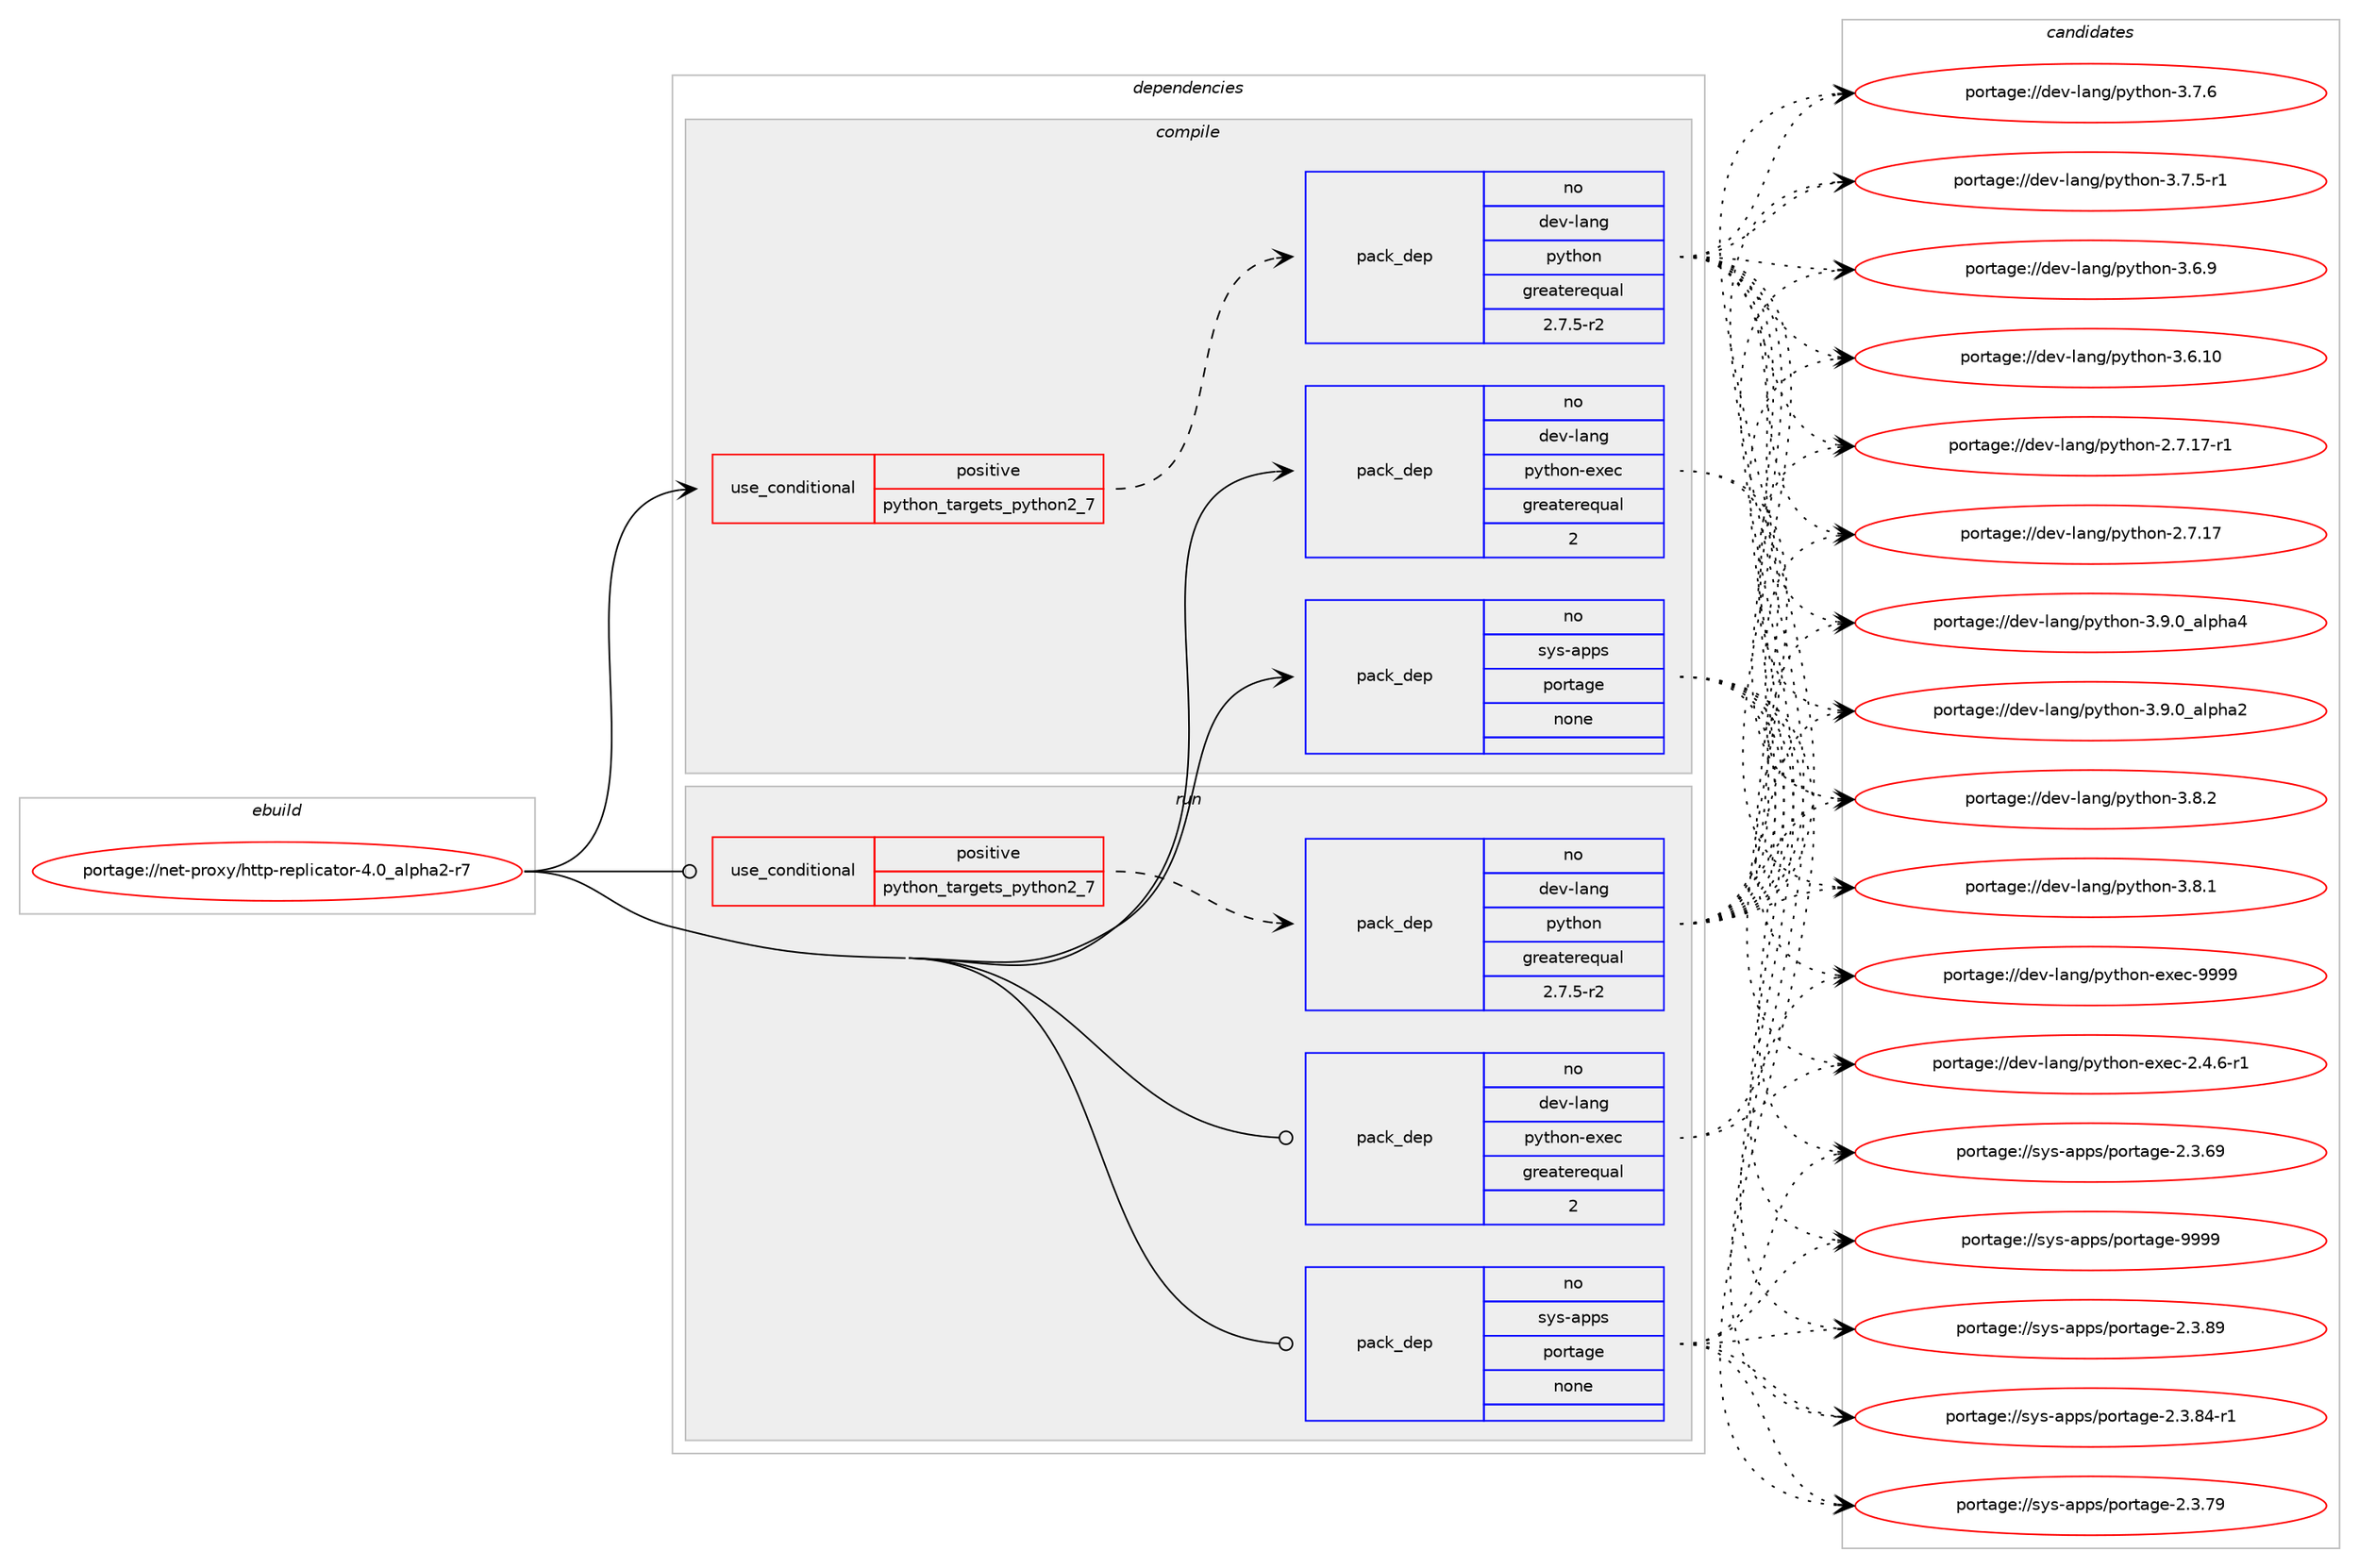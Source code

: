 digraph prolog {

# *************
# Graph options
# *************

newrank=true;
concentrate=true;
compound=true;
graph [rankdir=LR,fontname=Helvetica,fontsize=10,ranksep=1.5];#, ranksep=2.5, nodesep=0.2];
edge  [arrowhead=vee];
node  [fontname=Helvetica,fontsize=10];

# **********
# The ebuild
# **********

subgraph cluster_leftcol {
color=gray;
rank=same;
label=<<i>ebuild</i>>;
id [label="portage://net-proxy/http-replicator-4.0_alpha2-r7", color=red, width=4, href="../net-proxy/http-replicator-4.0_alpha2-r7.svg"];
}

# ****************
# The dependencies
# ****************

subgraph cluster_midcol {
color=gray;
label=<<i>dependencies</i>>;
subgraph cluster_compile {
fillcolor="#eeeeee";
style=filled;
label=<<i>compile</i>>;
subgraph cond13260 {
dependency67340 [label=<<TABLE BORDER="0" CELLBORDER="1" CELLSPACING="0" CELLPADDING="4"><TR><TD ROWSPAN="3" CELLPADDING="10">use_conditional</TD></TR><TR><TD>positive</TD></TR><TR><TD>python_targets_python2_7</TD></TR></TABLE>>, shape=none, color=red];
subgraph pack52728 {
dependency67341 [label=<<TABLE BORDER="0" CELLBORDER="1" CELLSPACING="0" CELLPADDING="4" WIDTH="220"><TR><TD ROWSPAN="6" CELLPADDING="30">pack_dep</TD></TR><TR><TD WIDTH="110">no</TD></TR><TR><TD>dev-lang</TD></TR><TR><TD>python</TD></TR><TR><TD>greaterequal</TD></TR><TR><TD>2.7.5-r2</TD></TR></TABLE>>, shape=none, color=blue];
}
dependency67340:e -> dependency67341:w [weight=20,style="dashed",arrowhead="vee"];
}
id:e -> dependency67340:w [weight=20,style="solid",arrowhead="vee"];
subgraph pack52729 {
dependency67342 [label=<<TABLE BORDER="0" CELLBORDER="1" CELLSPACING="0" CELLPADDING="4" WIDTH="220"><TR><TD ROWSPAN="6" CELLPADDING="30">pack_dep</TD></TR><TR><TD WIDTH="110">no</TD></TR><TR><TD>dev-lang</TD></TR><TR><TD>python-exec</TD></TR><TR><TD>greaterequal</TD></TR><TR><TD>2</TD></TR></TABLE>>, shape=none, color=blue];
}
id:e -> dependency67342:w [weight=20,style="solid",arrowhead="vee"];
subgraph pack52730 {
dependency67343 [label=<<TABLE BORDER="0" CELLBORDER="1" CELLSPACING="0" CELLPADDING="4" WIDTH="220"><TR><TD ROWSPAN="6" CELLPADDING="30">pack_dep</TD></TR><TR><TD WIDTH="110">no</TD></TR><TR><TD>sys-apps</TD></TR><TR><TD>portage</TD></TR><TR><TD>none</TD></TR><TR><TD></TD></TR></TABLE>>, shape=none, color=blue];
}
id:e -> dependency67343:w [weight=20,style="solid",arrowhead="vee"];
}
subgraph cluster_compileandrun {
fillcolor="#eeeeee";
style=filled;
label=<<i>compile and run</i>>;
}
subgraph cluster_run {
fillcolor="#eeeeee";
style=filled;
label=<<i>run</i>>;
subgraph cond13261 {
dependency67344 [label=<<TABLE BORDER="0" CELLBORDER="1" CELLSPACING="0" CELLPADDING="4"><TR><TD ROWSPAN="3" CELLPADDING="10">use_conditional</TD></TR><TR><TD>positive</TD></TR><TR><TD>python_targets_python2_7</TD></TR></TABLE>>, shape=none, color=red];
subgraph pack52731 {
dependency67345 [label=<<TABLE BORDER="0" CELLBORDER="1" CELLSPACING="0" CELLPADDING="4" WIDTH="220"><TR><TD ROWSPAN="6" CELLPADDING="30">pack_dep</TD></TR><TR><TD WIDTH="110">no</TD></TR><TR><TD>dev-lang</TD></TR><TR><TD>python</TD></TR><TR><TD>greaterequal</TD></TR><TR><TD>2.7.5-r2</TD></TR></TABLE>>, shape=none, color=blue];
}
dependency67344:e -> dependency67345:w [weight=20,style="dashed",arrowhead="vee"];
}
id:e -> dependency67344:w [weight=20,style="solid",arrowhead="odot"];
subgraph pack52732 {
dependency67346 [label=<<TABLE BORDER="0" CELLBORDER="1" CELLSPACING="0" CELLPADDING="4" WIDTH="220"><TR><TD ROWSPAN="6" CELLPADDING="30">pack_dep</TD></TR><TR><TD WIDTH="110">no</TD></TR><TR><TD>dev-lang</TD></TR><TR><TD>python-exec</TD></TR><TR><TD>greaterequal</TD></TR><TR><TD>2</TD></TR></TABLE>>, shape=none, color=blue];
}
id:e -> dependency67346:w [weight=20,style="solid",arrowhead="odot"];
subgraph pack52733 {
dependency67347 [label=<<TABLE BORDER="0" CELLBORDER="1" CELLSPACING="0" CELLPADDING="4" WIDTH="220"><TR><TD ROWSPAN="6" CELLPADDING="30">pack_dep</TD></TR><TR><TD WIDTH="110">no</TD></TR><TR><TD>sys-apps</TD></TR><TR><TD>portage</TD></TR><TR><TD>none</TD></TR><TR><TD></TD></TR></TABLE>>, shape=none, color=blue];
}
id:e -> dependency67347:w [weight=20,style="solid",arrowhead="odot"];
}
}

# **************
# The candidates
# **************

subgraph cluster_choices {
rank=same;
color=gray;
label=<<i>candidates</i>>;

subgraph choice52728 {
color=black;
nodesep=1;
choice10010111845108971101034711212111610411111045514657464895971081121049752 [label="portage://dev-lang/python-3.9.0_alpha4", color=red, width=4,href="../dev-lang/python-3.9.0_alpha4.svg"];
choice10010111845108971101034711212111610411111045514657464895971081121049750 [label="portage://dev-lang/python-3.9.0_alpha2", color=red, width=4,href="../dev-lang/python-3.9.0_alpha2.svg"];
choice100101118451089711010347112121116104111110455146564650 [label="portage://dev-lang/python-3.8.2", color=red, width=4,href="../dev-lang/python-3.8.2.svg"];
choice100101118451089711010347112121116104111110455146564649 [label="portage://dev-lang/python-3.8.1", color=red, width=4,href="../dev-lang/python-3.8.1.svg"];
choice100101118451089711010347112121116104111110455146554654 [label="portage://dev-lang/python-3.7.6", color=red, width=4,href="../dev-lang/python-3.7.6.svg"];
choice1001011184510897110103471121211161041111104551465546534511449 [label="portage://dev-lang/python-3.7.5-r1", color=red, width=4,href="../dev-lang/python-3.7.5-r1.svg"];
choice100101118451089711010347112121116104111110455146544657 [label="portage://dev-lang/python-3.6.9", color=red, width=4,href="../dev-lang/python-3.6.9.svg"];
choice10010111845108971101034711212111610411111045514654464948 [label="portage://dev-lang/python-3.6.10", color=red, width=4,href="../dev-lang/python-3.6.10.svg"];
choice100101118451089711010347112121116104111110455046554649554511449 [label="portage://dev-lang/python-2.7.17-r1", color=red, width=4,href="../dev-lang/python-2.7.17-r1.svg"];
choice10010111845108971101034711212111610411111045504655464955 [label="portage://dev-lang/python-2.7.17", color=red, width=4,href="../dev-lang/python-2.7.17.svg"];
dependency67341:e -> choice10010111845108971101034711212111610411111045514657464895971081121049752:w [style=dotted,weight="100"];
dependency67341:e -> choice10010111845108971101034711212111610411111045514657464895971081121049750:w [style=dotted,weight="100"];
dependency67341:e -> choice100101118451089711010347112121116104111110455146564650:w [style=dotted,weight="100"];
dependency67341:e -> choice100101118451089711010347112121116104111110455146564649:w [style=dotted,weight="100"];
dependency67341:e -> choice100101118451089711010347112121116104111110455146554654:w [style=dotted,weight="100"];
dependency67341:e -> choice1001011184510897110103471121211161041111104551465546534511449:w [style=dotted,weight="100"];
dependency67341:e -> choice100101118451089711010347112121116104111110455146544657:w [style=dotted,weight="100"];
dependency67341:e -> choice10010111845108971101034711212111610411111045514654464948:w [style=dotted,weight="100"];
dependency67341:e -> choice100101118451089711010347112121116104111110455046554649554511449:w [style=dotted,weight="100"];
dependency67341:e -> choice10010111845108971101034711212111610411111045504655464955:w [style=dotted,weight="100"];
}
subgraph choice52729 {
color=black;
nodesep=1;
choice10010111845108971101034711212111610411111045101120101994557575757 [label="portage://dev-lang/python-exec-9999", color=red, width=4,href="../dev-lang/python-exec-9999.svg"];
choice10010111845108971101034711212111610411111045101120101994550465246544511449 [label="portage://dev-lang/python-exec-2.4.6-r1", color=red, width=4,href="../dev-lang/python-exec-2.4.6-r1.svg"];
dependency67342:e -> choice10010111845108971101034711212111610411111045101120101994557575757:w [style=dotted,weight="100"];
dependency67342:e -> choice10010111845108971101034711212111610411111045101120101994550465246544511449:w [style=dotted,weight="100"];
}
subgraph choice52730 {
color=black;
nodesep=1;
choice115121115459711211211547112111114116971031014557575757 [label="portage://sys-apps/portage-9999", color=red, width=4,href="../sys-apps/portage-9999.svg"];
choice1151211154597112112115471121111141169710310145504651465657 [label="portage://sys-apps/portage-2.3.89", color=red, width=4,href="../sys-apps/portage-2.3.89.svg"];
choice11512111545971121121154711211111411697103101455046514656524511449 [label="portage://sys-apps/portage-2.3.84-r1", color=red, width=4,href="../sys-apps/portage-2.3.84-r1.svg"];
choice1151211154597112112115471121111141169710310145504651465557 [label="portage://sys-apps/portage-2.3.79", color=red, width=4,href="../sys-apps/portage-2.3.79.svg"];
choice1151211154597112112115471121111141169710310145504651465457 [label="portage://sys-apps/portage-2.3.69", color=red, width=4,href="../sys-apps/portage-2.3.69.svg"];
dependency67343:e -> choice115121115459711211211547112111114116971031014557575757:w [style=dotted,weight="100"];
dependency67343:e -> choice1151211154597112112115471121111141169710310145504651465657:w [style=dotted,weight="100"];
dependency67343:e -> choice11512111545971121121154711211111411697103101455046514656524511449:w [style=dotted,weight="100"];
dependency67343:e -> choice1151211154597112112115471121111141169710310145504651465557:w [style=dotted,weight="100"];
dependency67343:e -> choice1151211154597112112115471121111141169710310145504651465457:w [style=dotted,weight="100"];
}
subgraph choice52731 {
color=black;
nodesep=1;
choice10010111845108971101034711212111610411111045514657464895971081121049752 [label="portage://dev-lang/python-3.9.0_alpha4", color=red, width=4,href="../dev-lang/python-3.9.0_alpha4.svg"];
choice10010111845108971101034711212111610411111045514657464895971081121049750 [label="portage://dev-lang/python-3.9.0_alpha2", color=red, width=4,href="../dev-lang/python-3.9.0_alpha2.svg"];
choice100101118451089711010347112121116104111110455146564650 [label="portage://dev-lang/python-3.8.2", color=red, width=4,href="../dev-lang/python-3.8.2.svg"];
choice100101118451089711010347112121116104111110455146564649 [label="portage://dev-lang/python-3.8.1", color=red, width=4,href="../dev-lang/python-3.8.1.svg"];
choice100101118451089711010347112121116104111110455146554654 [label="portage://dev-lang/python-3.7.6", color=red, width=4,href="../dev-lang/python-3.7.6.svg"];
choice1001011184510897110103471121211161041111104551465546534511449 [label="portage://dev-lang/python-3.7.5-r1", color=red, width=4,href="../dev-lang/python-3.7.5-r1.svg"];
choice100101118451089711010347112121116104111110455146544657 [label="portage://dev-lang/python-3.6.9", color=red, width=4,href="../dev-lang/python-3.6.9.svg"];
choice10010111845108971101034711212111610411111045514654464948 [label="portage://dev-lang/python-3.6.10", color=red, width=4,href="../dev-lang/python-3.6.10.svg"];
choice100101118451089711010347112121116104111110455046554649554511449 [label="portage://dev-lang/python-2.7.17-r1", color=red, width=4,href="../dev-lang/python-2.7.17-r1.svg"];
choice10010111845108971101034711212111610411111045504655464955 [label="portage://dev-lang/python-2.7.17", color=red, width=4,href="../dev-lang/python-2.7.17.svg"];
dependency67345:e -> choice10010111845108971101034711212111610411111045514657464895971081121049752:w [style=dotted,weight="100"];
dependency67345:e -> choice10010111845108971101034711212111610411111045514657464895971081121049750:w [style=dotted,weight="100"];
dependency67345:e -> choice100101118451089711010347112121116104111110455146564650:w [style=dotted,weight="100"];
dependency67345:e -> choice100101118451089711010347112121116104111110455146564649:w [style=dotted,weight="100"];
dependency67345:e -> choice100101118451089711010347112121116104111110455146554654:w [style=dotted,weight="100"];
dependency67345:e -> choice1001011184510897110103471121211161041111104551465546534511449:w [style=dotted,weight="100"];
dependency67345:e -> choice100101118451089711010347112121116104111110455146544657:w [style=dotted,weight="100"];
dependency67345:e -> choice10010111845108971101034711212111610411111045514654464948:w [style=dotted,weight="100"];
dependency67345:e -> choice100101118451089711010347112121116104111110455046554649554511449:w [style=dotted,weight="100"];
dependency67345:e -> choice10010111845108971101034711212111610411111045504655464955:w [style=dotted,weight="100"];
}
subgraph choice52732 {
color=black;
nodesep=1;
choice10010111845108971101034711212111610411111045101120101994557575757 [label="portage://dev-lang/python-exec-9999", color=red, width=4,href="../dev-lang/python-exec-9999.svg"];
choice10010111845108971101034711212111610411111045101120101994550465246544511449 [label="portage://dev-lang/python-exec-2.4.6-r1", color=red, width=4,href="../dev-lang/python-exec-2.4.6-r1.svg"];
dependency67346:e -> choice10010111845108971101034711212111610411111045101120101994557575757:w [style=dotted,weight="100"];
dependency67346:e -> choice10010111845108971101034711212111610411111045101120101994550465246544511449:w [style=dotted,weight="100"];
}
subgraph choice52733 {
color=black;
nodesep=1;
choice115121115459711211211547112111114116971031014557575757 [label="portage://sys-apps/portage-9999", color=red, width=4,href="../sys-apps/portage-9999.svg"];
choice1151211154597112112115471121111141169710310145504651465657 [label="portage://sys-apps/portage-2.3.89", color=red, width=4,href="../sys-apps/portage-2.3.89.svg"];
choice11512111545971121121154711211111411697103101455046514656524511449 [label="portage://sys-apps/portage-2.3.84-r1", color=red, width=4,href="../sys-apps/portage-2.3.84-r1.svg"];
choice1151211154597112112115471121111141169710310145504651465557 [label="portage://sys-apps/portage-2.3.79", color=red, width=4,href="../sys-apps/portage-2.3.79.svg"];
choice1151211154597112112115471121111141169710310145504651465457 [label="portage://sys-apps/portage-2.3.69", color=red, width=4,href="../sys-apps/portage-2.3.69.svg"];
dependency67347:e -> choice115121115459711211211547112111114116971031014557575757:w [style=dotted,weight="100"];
dependency67347:e -> choice1151211154597112112115471121111141169710310145504651465657:w [style=dotted,weight="100"];
dependency67347:e -> choice11512111545971121121154711211111411697103101455046514656524511449:w [style=dotted,weight="100"];
dependency67347:e -> choice1151211154597112112115471121111141169710310145504651465557:w [style=dotted,weight="100"];
dependency67347:e -> choice1151211154597112112115471121111141169710310145504651465457:w [style=dotted,weight="100"];
}
}

}
